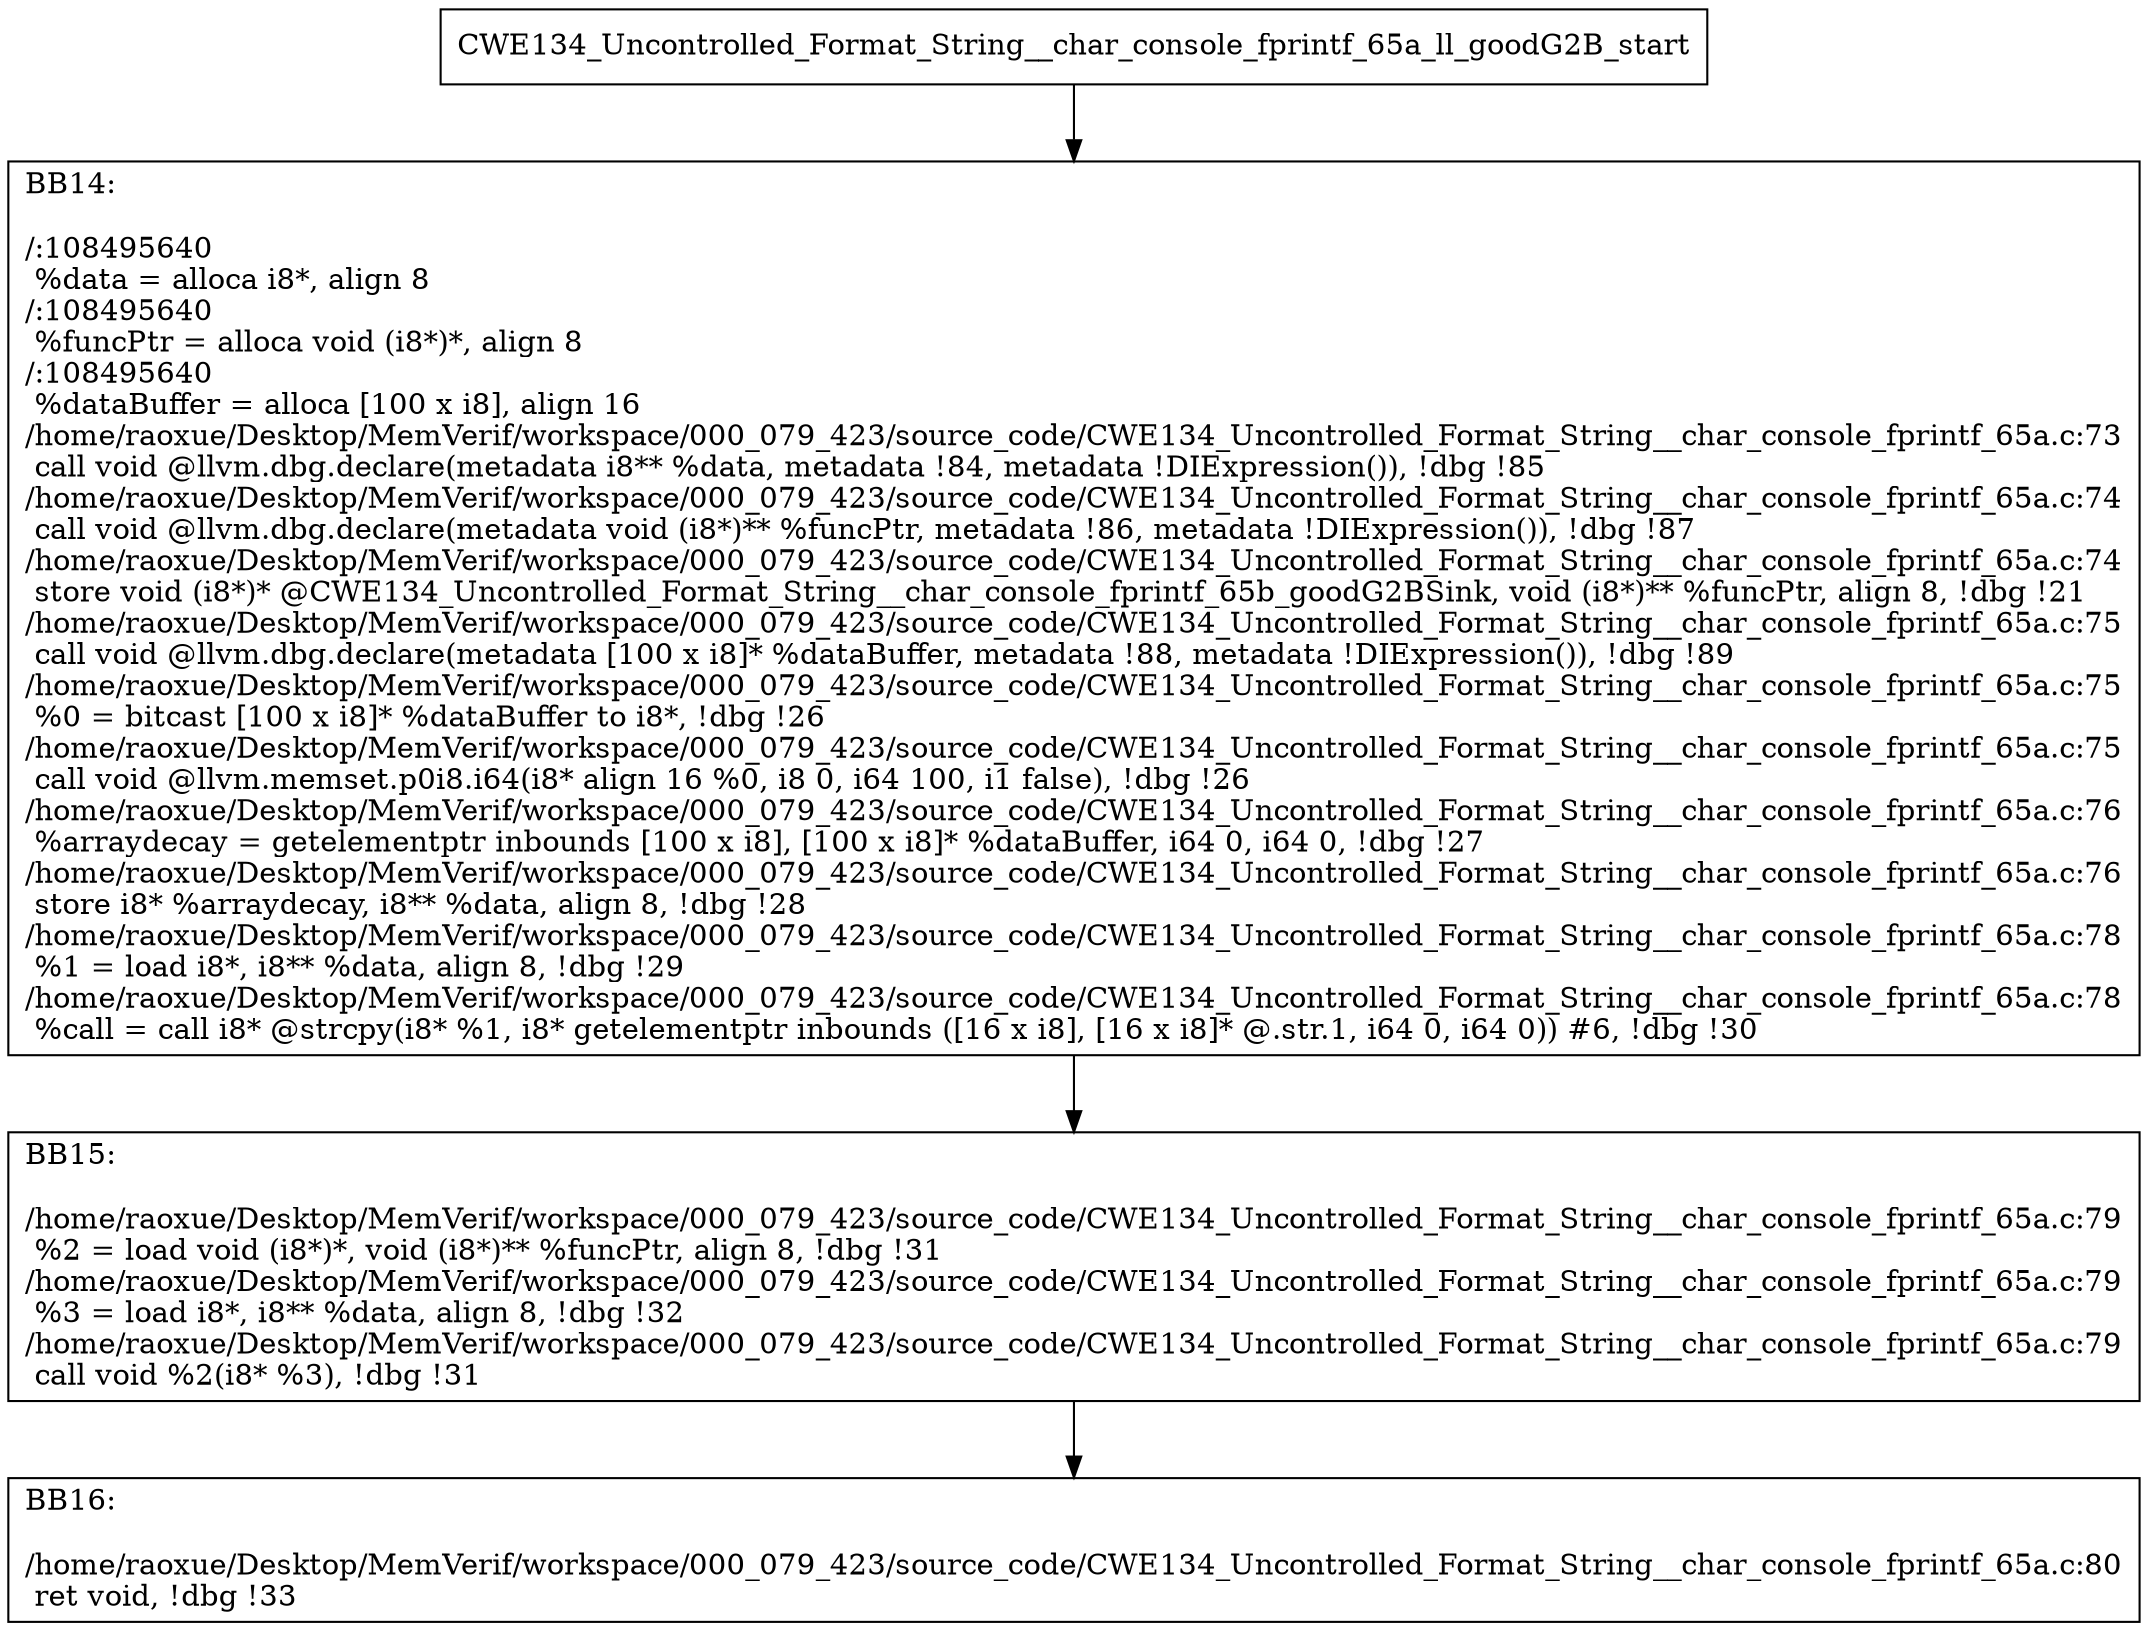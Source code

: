 digraph "CFG for'CWE134_Uncontrolled_Format_String__char_console_fprintf_65a_ll_goodG2B' function" {
	BBCWE134_Uncontrolled_Format_String__char_console_fprintf_65a_ll_goodG2B_start[shape=record,label="{CWE134_Uncontrolled_Format_String__char_console_fprintf_65a_ll_goodG2B_start}"];
	BBCWE134_Uncontrolled_Format_String__char_console_fprintf_65a_ll_goodG2B_start-> CWE134_Uncontrolled_Format_String__char_console_fprintf_65a_ll_goodG2BBB14;
	CWE134_Uncontrolled_Format_String__char_console_fprintf_65a_ll_goodG2BBB14 [shape=record, label="{BB14:\l\l/:108495640\l
  %data = alloca i8*, align 8\l
/:108495640\l
  %funcPtr = alloca void (i8*)*, align 8\l
/:108495640\l
  %dataBuffer = alloca [100 x i8], align 16\l
/home/raoxue/Desktop/MemVerif/workspace/000_079_423/source_code/CWE134_Uncontrolled_Format_String__char_console_fprintf_65a.c:73\l
  call void @llvm.dbg.declare(metadata i8** %data, metadata !84, metadata !DIExpression()), !dbg !85\l
/home/raoxue/Desktop/MemVerif/workspace/000_079_423/source_code/CWE134_Uncontrolled_Format_String__char_console_fprintf_65a.c:74\l
  call void @llvm.dbg.declare(metadata void (i8*)** %funcPtr, metadata !86, metadata !DIExpression()), !dbg !87\l
/home/raoxue/Desktop/MemVerif/workspace/000_079_423/source_code/CWE134_Uncontrolled_Format_String__char_console_fprintf_65a.c:74\l
  store void (i8*)* @CWE134_Uncontrolled_Format_String__char_console_fprintf_65b_goodG2BSink, void (i8*)** %funcPtr, align 8, !dbg !21\l
/home/raoxue/Desktop/MemVerif/workspace/000_079_423/source_code/CWE134_Uncontrolled_Format_String__char_console_fprintf_65a.c:75\l
  call void @llvm.dbg.declare(metadata [100 x i8]* %dataBuffer, metadata !88, metadata !DIExpression()), !dbg !89\l
/home/raoxue/Desktop/MemVerif/workspace/000_079_423/source_code/CWE134_Uncontrolled_Format_String__char_console_fprintf_65a.c:75\l
  %0 = bitcast [100 x i8]* %dataBuffer to i8*, !dbg !26\l
/home/raoxue/Desktop/MemVerif/workspace/000_079_423/source_code/CWE134_Uncontrolled_Format_String__char_console_fprintf_65a.c:75\l
  call void @llvm.memset.p0i8.i64(i8* align 16 %0, i8 0, i64 100, i1 false), !dbg !26\l
/home/raoxue/Desktop/MemVerif/workspace/000_079_423/source_code/CWE134_Uncontrolled_Format_String__char_console_fprintf_65a.c:76\l
  %arraydecay = getelementptr inbounds [100 x i8], [100 x i8]* %dataBuffer, i64 0, i64 0, !dbg !27\l
/home/raoxue/Desktop/MemVerif/workspace/000_079_423/source_code/CWE134_Uncontrolled_Format_String__char_console_fprintf_65a.c:76\l
  store i8* %arraydecay, i8** %data, align 8, !dbg !28\l
/home/raoxue/Desktop/MemVerif/workspace/000_079_423/source_code/CWE134_Uncontrolled_Format_String__char_console_fprintf_65a.c:78\l
  %1 = load i8*, i8** %data, align 8, !dbg !29\l
/home/raoxue/Desktop/MemVerif/workspace/000_079_423/source_code/CWE134_Uncontrolled_Format_String__char_console_fprintf_65a.c:78\l
  %call = call i8* @strcpy(i8* %1, i8* getelementptr inbounds ([16 x i8], [16 x i8]* @.str.1, i64 0, i64 0)) #6, !dbg !30\l
}"];
	CWE134_Uncontrolled_Format_String__char_console_fprintf_65a_ll_goodG2BBB14-> CWE134_Uncontrolled_Format_String__char_console_fprintf_65a_ll_goodG2BBB15;
	CWE134_Uncontrolled_Format_String__char_console_fprintf_65a_ll_goodG2BBB15 [shape=record, label="{BB15:\l\l/home/raoxue/Desktop/MemVerif/workspace/000_079_423/source_code/CWE134_Uncontrolled_Format_String__char_console_fprintf_65a.c:79\l
  %2 = load void (i8*)*, void (i8*)** %funcPtr, align 8, !dbg !31\l
/home/raoxue/Desktop/MemVerif/workspace/000_079_423/source_code/CWE134_Uncontrolled_Format_String__char_console_fprintf_65a.c:79\l
  %3 = load i8*, i8** %data, align 8, !dbg !32\l
/home/raoxue/Desktop/MemVerif/workspace/000_079_423/source_code/CWE134_Uncontrolled_Format_String__char_console_fprintf_65a.c:79\l
  call void %2(i8* %3), !dbg !31\l
}"];
	CWE134_Uncontrolled_Format_String__char_console_fprintf_65a_ll_goodG2BBB15-> CWE134_Uncontrolled_Format_String__char_console_fprintf_65a_ll_goodG2BBB16;
	CWE134_Uncontrolled_Format_String__char_console_fprintf_65a_ll_goodG2BBB16 [shape=record, label="{BB16:\l\l/home/raoxue/Desktop/MemVerif/workspace/000_079_423/source_code/CWE134_Uncontrolled_Format_String__char_console_fprintf_65a.c:80\l
  ret void, !dbg !33\l
}"];
}
